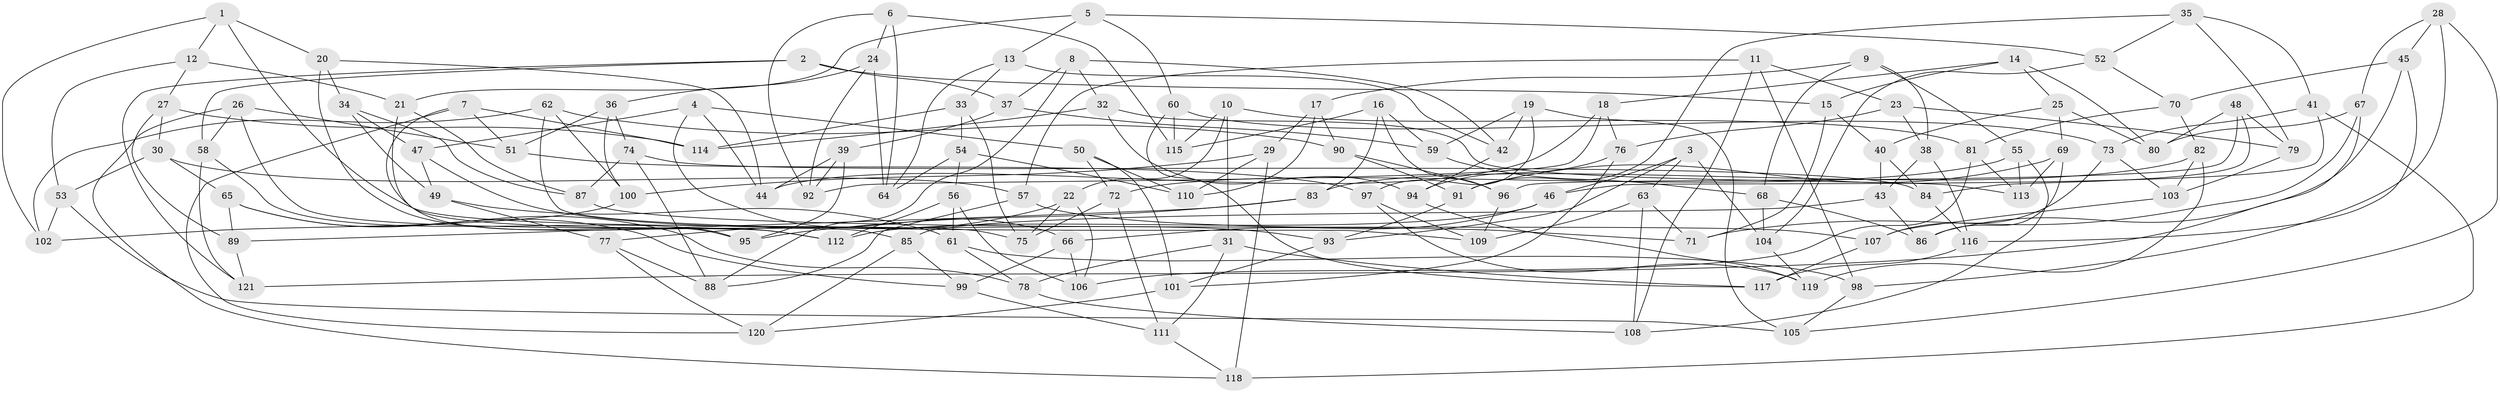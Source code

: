 // coarse degree distribution, {6: 0.48, 4: 0.38666666666666666, 5: 0.10666666666666667, 3: 0.02666666666666667}
// Generated by graph-tools (version 1.1) at 2025/42/03/06/25 10:42:17]
// undirected, 121 vertices, 242 edges
graph export_dot {
graph [start="1"]
  node [color=gray90,style=filled];
  1;
  2;
  3;
  4;
  5;
  6;
  7;
  8;
  9;
  10;
  11;
  12;
  13;
  14;
  15;
  16;
  17;
  18;
  19;
  20;
  21;
  22;
  23;
  24;
  25;
  26;
  27;
  28;
  29;
  30;
  31;
  32;
  33;
  34;
  35;
  36;
  37;
  38;
  39;
  40;
  41;
  42;
  43;
  44;
  45;
  46;
  47;
  48;
  49;
  50;
  51;
  52;
  53;
  54;
  55;
  56;
  57;
  58;
  59;
  60;
  61;
  62;
  63;
  64;
  65;
  66;
  67;
  68;
  69;
  70;
  71;
  72;
  73;
  74;
  75;
  76;
  77;
  78;
  79;
  80;
  81;
  82;
  83;
  84;
  85;
  86;
  87;
  88;
  89;
  90;
  91;
  92;
  93;
  94;
  95;
  96;
  97;
  98;
  99;
  100;
  101;
  102;
  103;
  104;
  105;
  106;
  107;
  108;
  109;
  110;
  111;
  112;
  113;
  114;
  115;
  116;
  117;
  118;
  119;
  120;
  121;
  1 -- 20;
  1 -- 75;
  1 -- 12;
  1 -- 102;
  2 -- 37;
  2 -- 121;
  2 -- 58;
  2 -- 15;
  3 -- 93;
  3 -- 104;
  3 -- 46;
  3 -- 63;
  4 -- 44;
  4 -- 50;
  4 -- 66;
  4 -- 47;
  5 -- 21;
  5 -- 13;
  5 -- 52;
  5 -- 60;
  6 -- 115;
  6 -- 92;
  6 -- 24;
  6 -- 64;
  7 -- 95;
  7 -- 120;
  7 -- 51;
  7 -- 114;
  8 -- 42;
  8 -- 32;
  8 -- 37;
  8 -- 88;
  9 -- 68;
  9 -- 17;
  9 -- 55;
  9 -- 38;
  10 -- 115;
  10 -- 31;
  10 -- 81;
  10 -- 22;
  11 -- 23;
  11 -- 108;
  11 -- 98;
  11 -- 57;
  12 -- 21;
  12 -- 27;
  12 -- 53;
  13 -- 42;
  13 -- 64;
  13 -- 33;
  14 -- 15;
  14 -- 18;
  14 -- 80;
  14 -- 25;
  15 -- 71;
  15 -- 40;
  16 -- 59;
  16 -- 115;
  16 -- 83;
  16 -- 96;
  17 -- 110;
  17 -- 90;
  17 -- 29;
  18 -- 76;
  18 -- 44;
  18 -- 92;
  19 -- 97;
  19 -- 105;
  19 -- 59;
  19 -- 42;
  20 -- 34;
  20 -- 112;
  20 -- 44;
  21 -- 87;
  21 -- 85;
  22 -- 106;
  22 -- 77;
  22 -- 75;
  23 -- 76;
  23 -- 38;
  23 -- 79;
  24 -- 64;
  24 -- 92;
  24 -- 36;
  25 -- 40;
  25 -- 69;
  25 -- 80;
  26 -- 51;
  26 -- 112;
  26 -- 58;
  26 -- 118;
  27 -- 30;
  27 -- 89;
  27 -- 114;
  28 -- 105;
  28 -- 98;
  28 -- 67;
  28 -- 45;
  29 -- 100;
  29 -- 110;
  29 -- 118;
  30 -- 57;
  30 -- 53;
  30 -- 65;
  31 -- 78;
  31 -- 111;
  31 -- 117;
  32 -- 114;
  32 -- 113;
  32 -- 94;
  33 -- 54;
  33 -- 75;
  33 -- 114;
  34 -- 49;
  34 -- 47;
  34 -- 87;
  35 -- 79;
  35 -- 52;
  35 -- 91;
  35 -- 41;
  36 -- 100;
  36 -- 51;
  36 -- 74;
  37 -- 59;
  37 -- 39;
  38 -- 43;
  38 -- 116;
  39 -- 44;
  39 -- 92;
  39 -- 95;
  40 -- 43;
  40 -- 84;
  41 -- 118;
  41 -- 73;
  41 -- 46;
  42 -- 94;
  43 -- 85;
  43 -- 86;
  45 -- 70;
  45 -- 86;
  45 -- 116;
  46 -- 112;
  46 -- 66;
  47 -- 93;
  47 -- 49;
  48 -- 96;
  48 -- 84;
  48 -- 79;
  48 -- 80;
  49 -- 61;
  49 -- 77;
  50 -- 72;
  50 -- 110;
  50 -- 101;
  51 -- 97;
  52 -- 104;
  52 -- 70;
  53 -- 105;
  53 -- 102;
  54 -- 56;
  54 -- 64;
  54 -- 110;
  55 -- 113;
  55 -- 108;
  55 -- 72;
  56 -- 61;
  56 -- 106;
  56 -- 112;
  57 -- 71;
  57 -- 88;
  58 -- 95;
  58 -- 121;
  59 -- 68;
  60 -- 73;
  60 -- 117;
  60 -- 115;
  61 -- 78;
  61 -- 98;
  62 -- 109;
  62 -- 100;
  62 -- 90;
  62 -- 102;
  63 -- 109;
  63 -- 71;
  63 -- 108;
  65 -- 99;
  65 -- 78;
  65 -- 89;
  66 -- 99;
  66 -- 106;
  67 -- 71;
  67 -- 121;
  67 -- 80;
  68 -- 86;
  68 -- 104;
  69 -- 86;
  69 -- 91;
  69 -- 113;
  70 -- 82;
  70 -- 81;
  72 -- 111;
  72 -- 75;
  73 -- 103;
  73 -- 107;
  74 -- 87;
  74 -- 88;
  74 -- 84;
  76 -- 101;
  76 -- 94;
  77 -- 88;
  77 -- 120;
  78 -- 108;
  79 -- 103;
  81 -- 106;
  81 -- 113;
  82 -- 103;
  82 -- 119;
  82 -- 83;
  83 -- 95;
  83 -- 89;
  84 -- 116;
  85 -- 99;
  85 -- 120;
  87 -- 107;
  89 -- 121;
  90 -- 96;
  90 -- 91;
  91 -- 93;
  93 -- 101;
  94 -- 119;
  96 -- 109;
  97 -- 119;
  97 -- 109;
  98 -- 105;
  99 -- 111;
  100 -- 102;
  101 -- 120;
  103 -- 107;
  104 -- 119;
  107 -- 117;
  111 -- 118;
  116 -- 117;
}
